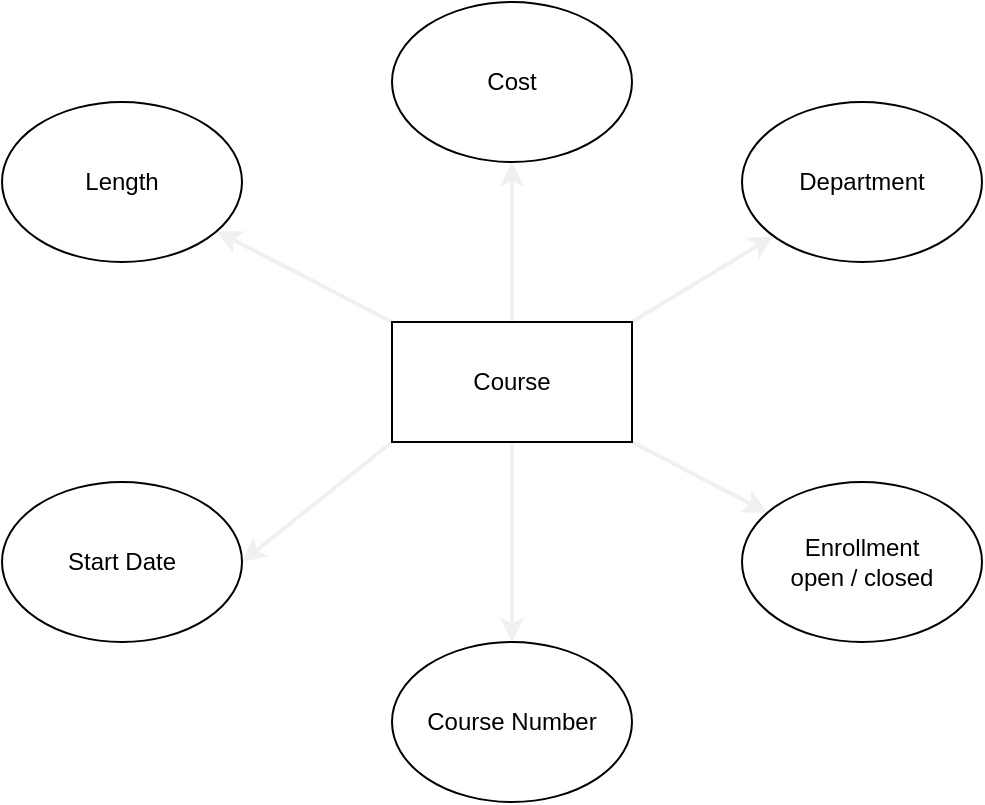 <mxfile>
    <diagram id="FAgy1Qqbrjtbt16TkfnX" name="Page-1">
        <mxGraphModel dx="1130" dy="790" grid="1" gridSize="10" guides="1" tooltips="1" connect="1" arrows="1" fold="1" page="1" pageScale="1" pageWidth="850" pageHeight="1100" math="0" shadow="0">
            <root>
                <mxCell id="0"/>
                <mxCell id="1" parent="0"/>
                <mxCell id="38" style="edgeStyle=orthogonalEdgeStyle;rounded=0;orthogonalLoop=1;jettySize=auto;html=1;exitX=0.5;exitY=1;exitDx=0;exitDy=0;strokeColor=#f0f0f0;strokeWidth=2;" edge="1" parent="1" source="9" target="11">
                    <mxGeometry relative="1" as="geometry"/>
                </mxCell>
                <mxCell id="39" style="edgeStyle=orthogonalEdgeStyle;rounded=0;orthogonalLoop=1;jettySize=auto;html=1;exitX=0.5;exitY=0;exitDx=0;exitDy=0;strokeColor=#f0f0f0;strokeWidth=2;" edge="1" parent="1" source="9" target="15">
                    <mxGeometry relative="1" as="geometry"/>
                </mxCell>
                <mxCell id="42" style="edgeStyle=none;rounded=0;orthogonalLoop=1;jettySize=auto;html=1;exitX=0;exitY=1;exitDx=0;exitDy=0;entryX=1;entryY=0.5;entryDx=0;entryDy=0;strokeColor=#f0f0f0;strokeWidth=2;" edge="1" parent="1" source="9" target="12">
                    <mxGeometry relative="1" as="geometry"/>
                </mxCell>
                <mxCell id="43" style="edgeStyle=none;rounded=0;orthogonalLoop=1;jettySize=auto;html=1;exitX=0;exitY=0;exitDx=0;exitDy=0;strokeColor=#f0f0f0;strokeWidth=2;" edge="1" parent="1" source="9" target="14">
                    <mxGeometry relative="1" as="geometry"/>
                </mxCell>
                <mxCell id="44" style="edgeStyle=none;rounded=0;orthogonalLoop=1;jettySize=auto;html=1;exitX=1;exitY=0;exitDx=0;exitDy=0;strokeColor=#f0f0f0;strokeWidth=2;" edge="1" parent="1" source="9" target="10">
                    <mxGeometry relative="1" as="geometry"/>
                </mxCell>
                <mxCell id="45" style="edgeStyle=none;rounded=0;orthogonalLoop=1;jettySize=auto;html=1;exitX=1;exitY=1;exitDx=0;exitDy=0;strokeColor=#f0f0f0;strokeWidth=2;" edge="1" parent="1" source="9" target="13">
                    <mxGeometry relative="1" as="geometry"/>
                </mxCell>
                <mxCell id="9" value="Course" style="rounded=0;whiteSpace=wrap;html=1;strokeWidth=1;" vertex="1" parent="1">
                    <mxGeometry x="365" y="320" width="120" height="60" as="geometry"/>
                </mxCell>
                <mxCell id="10" value="Department" style="ellipse;whiteSpace=wrap;html=1;strokeWidth=1;" vertex="1" parent="1">
                    <mxGeometry x="540" y="210" width="120" height="80" as="geometry"/>
                </mxCell>
                <mxCell id="11" value="Course Number" style="ellipse;whiteSpace=wrap;html=1;strokeWidth=1;" vertex="1" parent="1">
                    <mxGeometry x="365" y="480" width="120" height="80" as="geometry"/>
                </mxCell>
                <mxCell id="12" value="Start Date" style="ellipse;whiteSpace=wrap;html=1;strokeWidth=1;" vertex="1" parent="1">
                    <mxGeometry x="170" y="400" width="120" height="80" as="geometry"/>
                </mxCell>
                <mxCell id="13" value="Enrollment&lt;br&gt;open / closed" style="ellipse;whiteSpace=wrap;html=1;strokeWidth=1;" vertex="1" parent="1">
                    <mxGeometry x="540" y="400" width="120" height="80" as="geometry"/>
                </mxCell>
                <mxCell id="14" value="Length" style="ellipse;whiteSpace=wrap;html=1;strokeWidth=1;" vertex="1" parent="1">
                    <mxGeometry x="170" y="210" width="120" height="80" as="geometry"/>
                </mxCell>
                <mxCell id="15" value="Cost" style="ellipse;whiteSpace=wrap;html=1;strokeWidth=1;" vertex="1" parent="1">
                    <mxGeometry x="365" y="160" width="120" height="80" as="geometry"/>
                </mxCell>
            </root>
        </mxGraphModel>
    </diagram>
</mxfile>